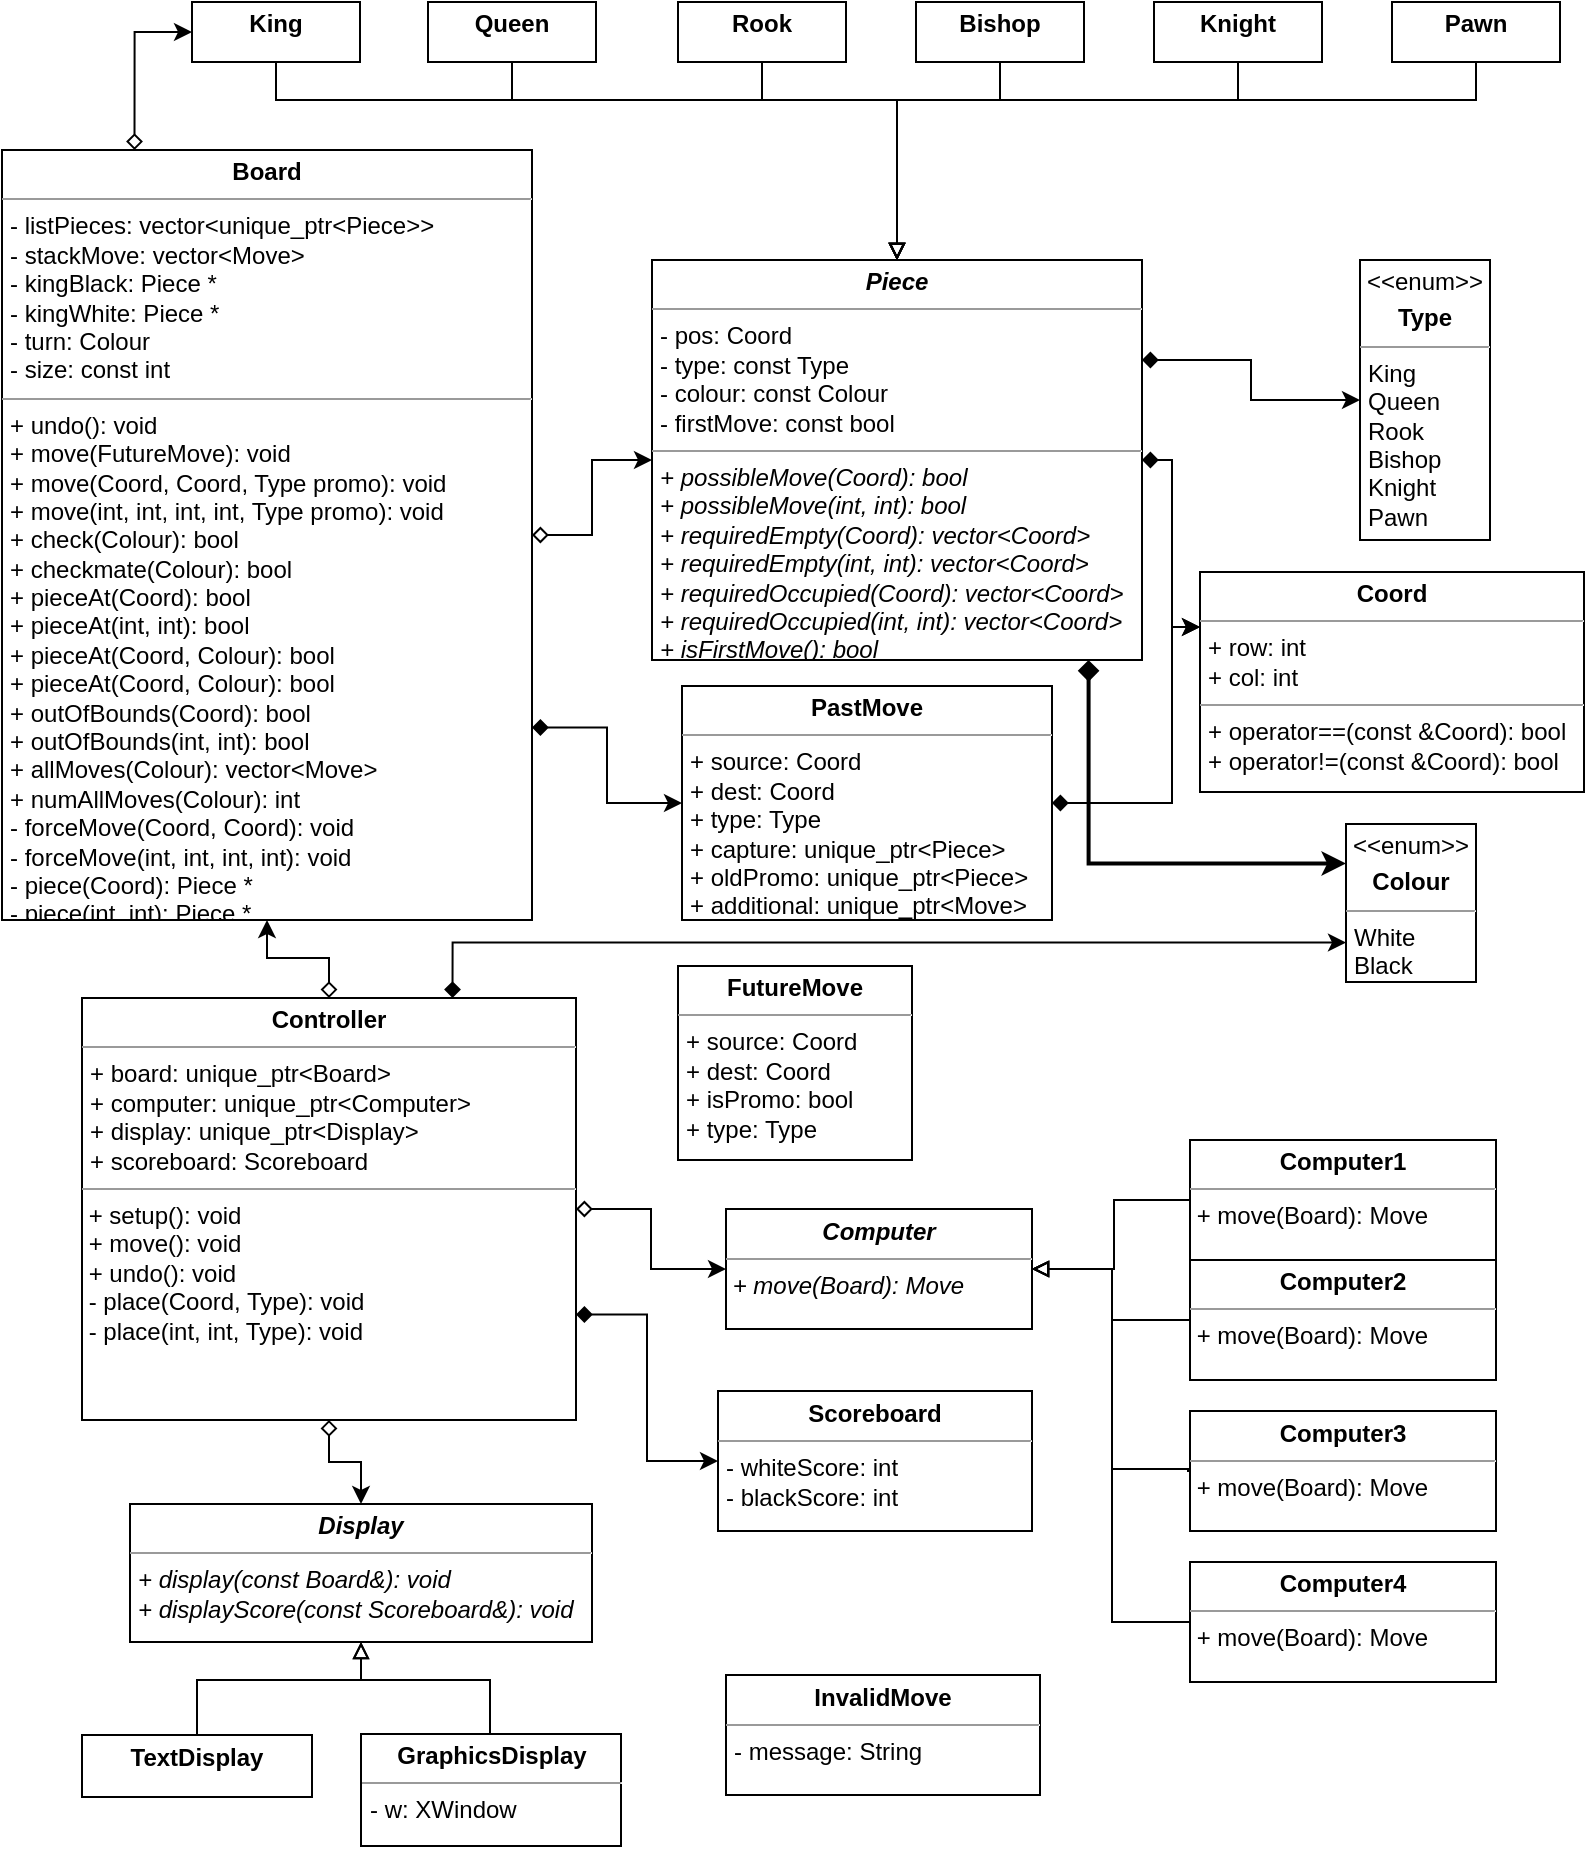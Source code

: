<mxfile version="11.0.7" type="device"><diagram id="GHiMXkR8bsTVsyPZtCNb" name="Chess"><mxGraphModel dx="852" dy="737" grid="1" gridSize="10" guides="1" tooltips="1" connect="1" arrows="1" fold="1" page="1" pageScale="1" pageWidth="827" pageHeight="1169" math="0" shadow="0"><root><mxCell id="ougBZjXdXfNTqXU-Dh1q-0"/><mxCell id="ougBZjXdXfNTqXU-Dh1q-1" parent="ougBZjXdXfNTqXU-Dh1q-0"/><mxCell id="ougBZjXdXfNTqXU-Dh1q-51" style="edgeStyle=orthogonalEdgeStyle;rounded=0;orthogonalLoop=1;jettySize=auto;html=1;exitX=1;exitY=0.5;exitDx=0;exitDy=0;entryX=0;entryY=0.25;entryDx=0;entryDy=0;startArrow=diamond;startFill=1;endArrow=classic;endFill=1;" parent="ougBZjXdXfNTqXU-Dh1q-1" source="ougBZjXdXfNTqXU-Dh1q-6" target="tLsmbokvu7msxH45VsOu-1" edge="1"><mxGeometry relative="1" as="geometry"><Array as="points"><mxPoint x="610" y="290"/><mxPoint x="610" y="374"/></Array><mxPoint x="683" y="369" as="targetPoint"/></mxGeometry></mxCell><mxCell id="ougBZjXdXfNTqXU-Dh1q-56" style="edgeStyle=orthogonalEdgeStyle;rounded=0;orthogonalLoop=1;jettySize=auto;html=1;exitX=1;exitY=0.25;exitDx=0;exitDy=0;entryX=0;entryY=0.5;entryDx=0;entryDy=0;startArrow=diamond;startFill=1;endArrow=classic;endFill=1;" parent="ougBZjXdXfNTqXU-Dh1q-1" source="ougBZjXdXfNTqXU-Dh1q-6" target="ougBZjXdXfNTqXU-Dh1q-49" edge="1"><mxGeometry relative="1" as="geometry"/></mxCell><mxCell id="ougBZjXdXfNTqXU-Dh1q-63" style="edgeStyle=orthogonalEdgeStyle;rounded=0;orthogonalLoop=1;jettySize=auto;html=1;exitX=0.5;exitY=0;exitDx=0;exitDy=0;entryX=0.5;entryY=1;entryDx=0;entryDy=0;startArrow=block;startFill=0;endArrow=none;endFill=0;" parent="ougBZjXdXfNTqXU-Dh1q-1" source="ougBZjXdXfNTqXU-Dh1q-6" target="ougBZjXdXfNTqXU-Dh1q-57" edge="1"><mxGeometry relative="1" as="geometry"><Array as="points"><mxPoint x="472" y="110"/><mxPoint x="162" y="110"/></Array></mxGeometry></mxCell><mxCell id="ougBZjXdXfNTqXU-Dh1q-64" style="edgeStyle=orthogonalEdgeStyle;rounded=0;orthogonalLoop=1;jettySize=auto;html=1;exitX=0.5;exitY=0;exitDx=0;exitDy=0;entryX=0.5;entryY=1;entryDx=0;entryDy=0;startArrow=block;startFill=0;endArrow=none;endFill=0;" parent="ougBZjXdXfNTqXU-Dh1q-1" source="ougBZjXdXfNTqXU-Dh1q-6" target="ougBZjXdXfNTqXU-Dh1q-58" edge="1"><mxGeometry relative="1" as="geometry"><Array as="points"><mxPoint x="472" y="110"/><mxPoint x="280" y="110"/></Array></mxGeometry></mxCell><mxCell id="ougBZjXdXfNTqXU-Dh1q-65" style="edgeStyle=orthogonalEdgeStyle;rounded=0;orthogonalLoop=1;jettySize=auto;html=1;exitX=0.5;exitY=0;exitDx=0;exitDy=0;entryX=0.5;entryY=1;entryDx=0;entryDy=0;startArrow=block;startFill=0;endArrow=none;endFill=0;" parent="ougBZjXdXfNTqXU-Dh1q-1" source="ougBZjXdXfNTqXU-Dh1q-6" target="ougBZjXdXfNTqXU-Dh1q-59" edge="1"><mxGeometry relative="1" as="geometry"><Array as="points"><mxPoint x="472" y="110"/><mxPoint x="405" y="110"/></Array></mxGeometry></mxCell><mxCell id="ougBZjXdXfNTqXU-Dh1q-66" style="edgeStyle=orthogonalEdgeStyle;rounded=0;orthogonalLoop=1;jettySize=auto;html=1;exitX=0.5;exitY=0;exitDx=0;exitDy=0;entryX=0.5;entryY=1;entryDx=0;entryDy=0;startArrow=block;startFill=0;endArrow=none;endFill=0;" parent="ougBZjXdXfNTqXU-Dh1q-1" source="ougBZjXdXfNTqXU-Dh1q-6" target="ougBZjXdXfNTqXU-Dh1q-60" edge="1"><mxGeometry relative="1" as="geometry"><Array as="points"><mxPoint x="472" y="190"/><mxPoint x="472" y="110"/><mxPoint x="524" y="110"/></Array></mxGeometry></mxCell><mxCell id="ougBZjXdXfNTqXU-Dh1q-67" style="edgeStyle=orthogonalEdgeStyle;rounded=0;orthogonalLoop=1;jettySize=auto;html=1;exitX=0.5;exitY=0;exitDx=0;exitDy=0;entryX=0.5;entryY=1;entryDx=0;entryDy=0;startArrow=block;startFill=0;endArrow=none;endFill=0;" parent="ougBZjXdXfNTqXU-Dh1q-1" source="ougBZjXdXfNTqXU-Dh1q-6" target="ougBZjXdXfNTqXU-Dh1q-61" edge="1"><mxGeometry relative="1" as="geometry"><Array as="points"><mxPoint x="473" y="110"/><mxPoint x="643" y="110"/></Array></mxGeometry></mxCell><mxCell id="ougBZjXdXfNTqXU-Dh1q-68" style="edgeStyle=orthogonalEdgeStyle;rounded=0;orthogonalLoop=1;jettySize=auto;html=1;exitX=0.5;exitY=0;exitDx=0;exitDy=0;entryX=0.5;entryY=1;entryDx=0;entryDy=0;startArrow=block;startFill=0;endArrow=none;endFill=0;" parent="ougBZjXdXfNTqXU-Dh1q-1" source="ougBZjXdXfNTqXU-Dh1q-6" target="ougBZjXdXfNTqXU-Dh1q-62" edge="1"><mxGeometry relative="1" as="geometry"><Array as="points"><mxPoint x="473" y="110"/><mxPoint x="762" y="110"/></Array></mxGeometry></mxCell><mxCell id="dbE-Fw9dy-gekKGEN6fq-3" style="edgeStyle=orthogonalEdgeStyle;rounded=0;orthogonalLoop=1;jettySize=auto;html=1;exitX=0.891;exitY=1;exitDx=0;exitDy=0;entryX=0;entryY=0.25;entryDx=0;entryDy=0;startArrow=diamond;startFill=1;strokeWidth=2;exitPerimeter=0;" parent="ougBZjXdXfNTqXU-Dh1q-1" source="ougBZjXdXfNTqXU-Dh1q-6" target="dbE-Fw9dy-gekKGEN6fq-0" edge="1"><mxGeometry relative="1" as="geometry"/></mxCell><mxCell id="ougBZjXdXfNTqXU-Dh1q-6" value="&lt;p style=&quot;margin: 0px ; margin-top: 4px ; text-align: center&quot;&gt;&lt;b&gt;&lt;i&gt;Piece&lt;/i&gt;&lt;/b&gt;&lt;/p&gt;&lt;hr size=&quot;1&quot;&gt;&lt;p style=&quot;margin: 0px ; margin-left: 4px&quot;&gt;- pos: Coord&lt;/p&gt;&lt;p style=&quot;margin: 0px ; margin-left: 4px&quot;&gt;- type: const Type&lt;/p&gt;&lt;p style=&quot;margin: 0px ; margin-left: 4px&quot;&gt;- colour: const Colour&lt;/p&gt;&lt;p style=&quot;margin: 0px ; margin-left: 4px&quot;&gt;- firstMove: const bool&lt;/p&gt;&lt;hr size=&quot;1&quot;&gt;&lt;p style=&quot;margin: 0px ; margin-left: 4px&quot;&gt;&lt;i&gt;+ possibleMove(Coord): bool&lt;/i&gt;&lt;/p&gt;&lt;p style=&quot;margin: 0px ; margin-left: 4px&quot;&gt;&lt;i&gt;+ possibleMove(int, int): bool&lt;/i&gt;&lt;/p&gt;&lt;p style=&quot;margin: 0px ; margin-left: 4px&quot;&gt;&lt;i&gt;+ requiredEmpty(Coord): vector&amp;lt;Coord&amp;gt;&lt;/i&gt;&lt;/p&gt;&lt;p style=&quot;margin: 0px ; margin-left: 4px&quot;&gt;&lt;i&gt;+ requiredEmpty(int, int): vector&amp;lt;Coord&amp;gt;&lt;/i&gt;&lt;/p&gt;&lt;p style=&quot;margin: 0px 0px 0px 4px&quot;&gt;&lt;i&gt;+ requiredOccupied(Coord): vector&amp;lt;Coord&amp;gt;&lt;/i&gt;&lt;/p&gt;&lt;p style=&quot;margin: 0px 0px 0px 4px&quot;&gt;&lt;i&gt;+ requiredOccupied(int, int): vector&amp;lt;Coord&amp;gt;&lt;/i&gt;&lt;/p&gt;&lt;p style=&quot;margin: 0px 0px 0px 4px&quot;&gt;&lt;i&gt;+ isFirstMove(): bool&lt;/i&gt;&lt;/p&gt;" style="verticalAlign=top;align=left;overflow=fill;fontSize=12;fontFamily=Helvetica;html=1;" parent="ougBZjXdXfNTqXU-Dh1q-1" vertex="1"><mxGeometry x="350" y="190" width="245" height="200" as="geometry"/></mxCell><mxCell id="ougBZjXdXfNTqXU-Dh1q-46" style="edgeStyle=orthogonalEdgeStyle;rounded=0;orthogonalLoop=1;jettySize=auto;html=1;exitX=1;exitY=0.5;exitDx=0;exitDy=0;startArrow=diamond;startFill=0;endArrow=classic;endFill=1;" parent="ougBZjXdXfNTqXU-Dh1q-1" source="ougBZjXdXfNTqXU-Dh1q-7" target="ougBZjXdXfNTqXU-Dh1q-6" edge="1"><mxGeometry relative="1" as="geometry"/></mxCell><mxCell id="ougBZjXdXfNTqXU-Dh1q-47" style="edgeStyle=orthogonalEdgeStyle;rounded=0;orthogonalLoop=1;jettySize=auto;html=1;exitX=1;exitY=0.75;exitDx=0;exitDy=0;entryX=0;entryY=0.5;entryDx=0;entryDy=0;startArrow=diamond;startFill=1;endArrow=classic;endFill=1;" parent="ougBZjXdXfNTqXU-Dh1q-1" source="ougBZjXdXfNTqXU-Dh1q-7" target="ougBZjXdXfNTqXU-Dh1q-8" edge="1"><mxGeometry relative="1" as="geometry"/></mxCell><mxCell id="ougBZjXdXfNTqXU-Dh1q-69" style="edgeStyle=orthogonalEdgeStyle;rounded=0;orthogonalLoop=1;jettySize=auto;html=1;exitX=0.25;exitY=0;exitDx=0;exitDy=0;entryX=0;entryY=0.5;entryDx=0;entryDy=0;startArrow=diamond;startFill=0;endArrow=classic;endFill=1;" parent="ougBZjXdXfNTqXU-Dh1q-1" source="ougBZjXdXfNTqXU-Dh1q-7" target="ougBZjXdXfNTqXU-Dh1q-57" edge="1"><mxGeometry relative="1" as="geometry"/></mxCell><mxCell id="ougBZjXdXfNTqXU-Dh1q-7" value="&lt;p style=&quot;margin: 0px ; margin-top: 4px ; text-align: center&quot;&gt;&lt;b&gt;Board&lt;/b&gt;&lt;/p&gt;&lt;hr size=&quot;1&quot;&gt;&lt;p style=&quot;margin: 0px ; margin-left: 4px&quot;&gt;- listPieces: vector&amp;lt;unique_ptr&amp;lt;Piece&amp;gt;&amp;gt;&lt;/p&gt;&lt;p style=&quot;margin: 0px ; margin-left: 4px&quot;&gt;- stackMove: vector&amp;lt;Move&amp;gt;&lt;/p&gt;&lt;p style=&quot;margin: 0px ; margin-left: 4px&quot;&gt;- kingBlack: Piece *&lt;/p&gt;&lt;p style=&quot;margin: 0px ; margin-left: 4px&quot;&gt;- kingWhite: Piece *&lt;/p&gt;&lt;p style=&quot;margin: 0px ; margin-left: 4px&quot;&gt;- turn: Colour&lt;/p&gt;&lt;p style=&quot;margin: 0px ; margin-left: 4px&quot;&gt;- size: const int&lt;/p&gt;&lt;hr size=&quot;1&quot;&gt;&lt;p style=&quot;margin: 0px ; margin-left: 4px&quot;&gt;&lt;span&gt;+ undo(): void&lt;/span&gt;&lt;br&gt;&lt;/p&gt;&lt;p style=&quot;margin: 0px ; margin-left: 4px&quot;&gt;+ move(FutureMove): void&lt;/p&gt;&lt;p style=&quot;margin: 0px ; margin-left: 4px&quot;&gt;+ move(Coord, Coord, Type promo): void&lt;/p&gt;&lt;p style=&quot;margin: 0px ; margin-left: 4px&quot;&gt;+ move(int, int, int, int, Type promo): void&lt;/p&gt;&lt;p style=&quot;margin: 0px ; margin-left: 4px&quot;&gt;+ check(Colour): bool&lt;/p&gt;&lt;p style=&quot;margin: 0px ; margin-left: 4px&quot;&gt;+ checkmate(Colour): bool&lt;/p&gt;&lt;p style=&quot;margin: 0px ; margin-left: 4px&quot;&gt;+ pieceAt(Coord): bool&lt;/p&gt;&lt;p style=&quot;margin: 0px ; margin-left: 4px&quot;&gt;+ pieceAt(int, int): bool&lt;/p&gt;&lt;p style=&quot;margin: 0px ; margin-left: 4px&quot;&gt;+ pieceAt(Coord, Colour): bool&lt;/p&gt;&lt;p style=&quot;margin: 0px ; margin-left: 4px&quot;&gt;+ pieceAt(Coord, Colour): bool&lt;/p&gt;&lt;p style=&quot;margin: 0px ; margin-left: 4px&quot;&gt;+ outOfBounds(Coord): bool&lt;/p&gt;&lt;p style=&quot;margin: 0px ; margin-left: 4px&quot;&gt;+ outOfBounds(int, int): bool&lt;/p&gt;&lt;p style=&quot;margin: 0px ; margin-left: 4px&quot;&gt;+ allMoves(Colour): vector&amp;lt;Move&amp;gt;&lt;/p&gt;&lt;p style=&quot;margin: 0px ; margin-left: 4px&quot;&gt;+ numAllMoves(Colour): int&lt;/p&gt;&lt;p style=&quot;margin: 0px ; margin-left: 4px&quot;&gt;- forceMove(Coord, Coord): void&lt;/p&gt;&lt;p style=&quot;margin: 0px ; margin-left: 4px&quot;&gt;- forceMove(int, int, int, int): void&lt;/p&gt;&lt;p style=&quot;margin: 0px ; margin-left: 4px&quot;&gt;- piece(Coord): Piece *&lt;/p&gt;&lt;p style=&quot;margin: 0px ; margin-left: 4px&quot;&gt;- piece(int, int): Piece *&lt;/p&gt;" style="verticalAlign=top;align=left;overflow=fill;fontSize=12;fontFamily=Helvetica;html=1;" parent="ougBZjXdXfNTqXU-Dh1q-1" vertex="1"><mxGeometry x="25" y="135" width="265" height="385" as="geometry"/></mxCell><mxCell id="ougBZjXdXfNTqXU-Dh1q-53" style="edgeStyle=orthogonalEdgeStyle;rounded=0;orthogonalLoop=1;jettySize=auto;html=1;exitX=1;exitY=0.5;exitDx=0;exitDy=0;entryX=0;entryY=0.25;entryDx=0;entryDy=0;startArrow=diamond;startFill=1;endArrow=classic;endFill=1;" parent="ougBZjXdXfNTqXU-Dh1q-1" source="ougBZjXdXfNTqXU-Dh1q-8" target="tLsmbokvu7msxH45VsOu-1" edge="1"><mxGeometry relative="1" as="geometry"><Array as="points"><mxPoint x="610" y="462"/><mxPoint x="610" y="374"/></Array><mxPoint x="683" y="369" as="targetPoint"/></mxGeometry></mxCell><mxCell id="ougBZjXdXfNTqXU-Dh1q-8" value="&lt;p style=&quot;margin: 0px ; margin-top: 4px ; text-align: center&quot;&gt;&lt;b&gt;PastMove&lt;/b&gt;&lt;/p&gt;&lt;hr size=&quot;1&quot;&gt;&lt;p style=&quot;margin: 0px ; margin-left: 4px&quot;&gt;+ source: Coord&lt;/p&gt;&lt;p style=&quot;margin: 0px ; margin-left: 4px&quot;&gt;+ dest: Coord&lt;/p&gt;&lt;p style=&quot;margin: 0px ; margin-left: 4px&quot;&gt;+ type: Type&lt;/p&gt;&lt;p style=&quot;margin: 0px ; margin-left: 4px&quot;&gt;+ capture: unique_ptr&amp;lt;Piece&amp;gt;&lt;/p&gt;&lt;p style=&quot;margin: 0px ; margin-left: 4px&quot;&gt;+ oldPromo: unique_ptr&amp;lt;Piece&amp;gt;&lt;/p&gt;&lt;p style=&quot;margin: 0px ; margin-left: 4px&quot;&gt;+ additional: unique_ptr&amp;lt;Move&amp;gt;&lt;/p&gt;" style="verticalAlign=top;align=left;overflow=fill;fontSize=12;fontFamily=Helvetica;html=1;" parent="ougBZjXdXfNTqXU-Dh1q-1" vertex="1"><mxGeometry x="365" y="403" width="185" height="117" as="geometry"/></mxCell><mxCell id="ougBZjXdXfNTqXU-Dh1q-32" value="" style="edgeStyle=orthogonalEdgeStyle;rounded=0;orthogonalLoop=1;jettySize=auto;html=1;startArrow=diamond;startFill=0;" parent="ougBZjXdXfNTqXU-Dh1q-1" source="ougBZjXdXfNTqXU-Dh1q-9" target="ougBZjXdXfNTqXU-Dh1q-31" edge="1"><mxGeometry relative="1" as="geometry"/></mxCell><mxCell id="ougBZjXdXfNTqXU-Dh1q-45" style="edgeStyle=orthogonalEdgeStyle;rounded=0;orthogonalLoop=1;jettySize=auto;html=1;exitX=0.5;exitY=0;exitDx=0;exitDy=0;entryX=0.5;entryY=1;entryDx=0;entryDy=0;startArrow=diamond;startFill=0;endArrow=classic;endFill=1;" parent="ougBZjXdXfNTqXU-Dh1q-1" source="ougBZjXdXfNTqXU-Dh1q-9" target="ougBZjXdXfNTqXU-Dh1q-7" edge="1"><mxGeometry relative="1" as="geometry"/></mxCell><mxCell id="ougBZjXdXfNTqXU-Dh1q-73" style="edgeStyle=orthogonalEdgeStyle;rounded=0;orthogonalLoop=1;jettySize=auto;html=1;exitX=0.5;exitY=1;exitDx=0;exitDy=0;entryX=0.5;entryY=0;entryDx=0;entryDy=0;startArrow=diamond;startFill=0;endArrow=classic;endFill=1;" parent="ougBZjXdXfNTqXU-Dh1q-1" source="ougBZjXdXfNTqXU-Dh1q-9" target="ougBZjXdXfNTqXU-Dh1q-72" edge="1"><mxGeometry relative="1" as="geometry"/></mxCell><mxCell id="ougBZjXdXfNTqXU-Dh1q-80" style="edgeStyle=orthogonalEdgeStyle;rounded=0;orthogonalLoop=1;jettySize=auto;html=1;exitX=1;exitY=0.75;exitDx=0;exitDy=0;entryX=0;entryY=0.5;entryDx=0;entryDy=0;startArrow=diamond;startFill=1;endArrow=classic;endFill=1;" parent="ougBZjXdXfNTqXU-Dh1q-1" source="ougBZjXdXfNTqXU-Dh1q-9" target="ougBZjXdXfNTqXU-Dh1q-79" edge="1"><mxGeometry relative="1" as="geometry"/></mxCell><mxCell id="dbE-Fw9dy-gekKGEN6fq-2" style="edgeStyle=orthogonalEdgeStyle;rounded=0;orthogonalLoop=1;jettySize=auto;html=1;exitX=0.75;exitY=0;exitDx=0;exitDy=0;entryX=0;entryY=0.75;entryDx=0;entryDy=0;startArrow=diamond;startFill=1;" parent="ougBZjXdXfNTqXU-Dh1q-1" source="ougBZjXdXfNTqXU-Dh1q-9" target="dbE-Fw9dy-gekKGEN6fq-0" edge="1"><mxGeometry relative="1" as="geometry"/></mxCell><mxCell id="ougBZjXdXfNTqXU-Dh1q-9" value="&lt;p style=&quot;margin: 0px ; margin-top: 4px ; text-align: center&quot;&gt;&lt;b&gt;Controller&lt;/b&gt;&lt;/p&gt;&lt;hr size=&quot;1&quot;&gt;&lt;p style=&quot;margin: 0px ; margin-left: 4px&quot;&gt;+ board: unique_ptr&amp;lt;Board&amp;gt;&lt;/p&gt;&lt;p style=&quot;margin: 0px ; margin-left: 4px&quot;&gt;+ computer: unique_ptr&amp;lt;Computer&amp;gt;&lt;/p&gt;&lt;p style=&quot;margin: 0px ; margin-left: 4px&quot;&gt;+ display: unique_ptr&amp;lt;Display&amp;gt;&lt;/p&gt;&lt;p style=&quot;margin: 0px ; margin-left: 4px&quot;&gt;+ scoreboard: Scoreboard&lt;/p&gt;&lt;hr size=&quot;1&quot;&gt;&lt;p style=&quot;margin: 0px ; margin-left: 4px&quot;&gt;&lt;/p&gt;&amp;nbsp;+ setup(): void&lt;br&gt;&amp;nbsp;+ move(): void&lt;br&gt;&amp;nbsp;+ undo(): void&lt;br&gt;&amp;nbsp;- place(Coord, Type): void&lt;br&gt;&amp;nbsp;- place(int, int, Type): void" style="verticalAlign=top;align=left;overflow=fill;fontSize=12;fontFamily=Helvetica;html=1;" parent="ougBZjXdXfNTqXU-Dh1q-1" vertex="1"><mxGeometry x="65" y="559" width="247" height="211" as="geometry"/></mxCell><mxCell id="ougBZjXdXfNTqXU-Dh1q-31" value="&lt;p style=&quot;margin: 0px ; margin-top: 4px ; text-align: center&quot;&gt;&lt;b&gt;&lt;i&gt;Computer&lt;/i&gt;&lt;/b&gt;&lt;/p&gt;&lt;hr size=&quot;1&quot;&gt;&lt;p style=&quot;margin: 0px ; margin-left: 4px&quot;&gt;&lt;/p&gt;&lt;p style=&quot;margin: 0px ; margin-left: 4px&quot;&gt;&lt;/p&gt;&lt;i&gt;&amp;nbsp;+ move(Board): Move&lt;/i&gt;" style="verticalAlign=top;align=left;overflow=fill;fontSize=12;fontFamily=Helvetica;html=1;" parent="ougBZjXdXfNTqXU-Dh1q-1" vertex="1"><mxGeometry x="387" y="664.5" width="153" height="60" as="geometry"/></mxCell><mxCell id="ougBZjXdXfNTqXU-Dh1q-41" style="edgeStyle=orthogonalEdgeStyle;rounded=0;orthogonalLoop=1;jettySize=auto;html=1;exitX=0;exitY=0.5;exitDx=0;exitDy=0;entryX=1;entryY=0.5;entryDx=0;entryDy=0;endArrow=block;endFill=0;" parent="ougBZjXdXfNTqXU-Dh1q-1" source="ougBZjXdXfNTqXU-Dh1q-33" target="ougBZjXdXfNTqXU-Dh1q-31" edge="1"><mxGeometry relative="1" as="geometry"><Array as="points"><mxPoint x="581" y="660.5"/><mxPoint x="581" y="694.5"/></Array></mxGeometry></mxCell><mxCell id="ougBZjXdXfNTqXU-Dh1q-33" value="&lt;p style=&quot;margin: 0px ; margin-top: 4px ; text-align: center&quot;&gt;&lt;b&gt;Computer1&lt;/b&gt;&lt;/p&gt;&lt;hr size=&quot;1&quot;&gt;&lt;p style=&quot;margin: 0px ; margin-left: 4px&quot;&gt;&lt;/p&gt;&lt;p style=&quot;margin: 0px ; margin-left: 4px&quot;&gt;&lt;/p&gt;&amp;nbsp;+ move(Board): Move" style="verticalAlign=top;align=left;overflow=fill;fontSize=12;fontFamily=Helvetica;html=1;" parent="ougBZjXdXfNTqXU-Dh1q-1" vertex="1"><mxGeometry x="619" y="630" width="153" height="60" as="geometry"/></mxCell><mxCell id="ougBZjXdXfNTqXU-Dh1q-42" style="edgeStyle=orthogonalEdgeStyle;rounded=0;orthogonalLoop=1;jettySize=auto;html=1;exitX=0;exitY=0.5;exitDx=0;exitDy=0;endArrow=block;endFill=0;entryX=1;entryY=0.5;entryDx=0;entryDy=0;" parent="ougBZjXdXfNTqXU-Dh1q-1" source="ougBZjXdXfNTqXU-Dh1q-38" edge="1" target="ougBZjXdXfNTqXU-Dh1q-31"><mxGeometry relative="1" as="geometry"><mxPoint x="540" y="654.5" as="targetPoint"/><Array as="points"><mxPoint x="580" y="720.5"/><mxPoint x="580" y="694.5"/></Array></mxGeometry></mxCell><mxCell id="ougBZjXdXfNTqXU-Dh1q-38" value="&lt;p style=&quot;margin: 0px ; margin-top: 4px ; text-align: center&quot;&gt;&lt;b&gt;Computer2&lt;/b&gt;&lt;/p&gt;&lt;hr size=&quot;1&quot;&gt;&lt;p style=&quot;margin: 0px ; margin-left: 4px&quot;&gt;&lt;/p&gt;&lt;p style=&quot;margin: 0px ; margin-left: 4px&quot;&gt;&lt;/p&gt;&amp;nbsp;+ move(Board): Move" style="verticalAlign=top;align=left;overflow=fill;fontSize=12;fontFamily=Helvetica;html=1;" parent="ougBZjXdXfNTqXU-Dh1q-1" vertex="1"><mxGeometry x="619" y="690" width="153" height="60" as="geometry"/></mxCell><mxCell id="ougBZjXdXfNTqXU-Dh1q-43" style="edgeStyle=orthogonalEdgeStyle;rounded=0;orthogonalLoop=1;jettySize=auto;html=1;exitX=0;exitY=0.5;exitDx=0;exitDy=0;endArrow=block;endFill=0;entryX=1;entryY=0.5;entryDx=0;entryDy=0;" parent="ougBZjXdXfNTqXU-Dh1q-1" source="ougBZjXdXfNTqXU-Dh1q-39" edge="1" target="ougBZjXdXfNTqXU-Dh1q-31"><mxGeometry relative="1" as="geometry"><mxPoint x="540" y="654.5" as="targetPoint"/><Array as="points"><mxPoint x="618" y="795.5"/><mxPoint x="618" y="794.5"/><mxPoint x="580" y="794.5"/><mxPoint x="580" y="694.5"/></Array></mxGeometry></mxCell><mxCell id="ougBZjXdXfNTqXU-Dh1q-39" value="&lt;p style=&quot;margin: 0px ; margin-top: 4px ; text-align: center&quot;&gt;&lt;b&gt;Computer3&lt;/b&gt;&lt;/p&gt;&lt;hr size=&quot;1&quot;&gt;&lt;p style=&quot;margin: 0px ; margin-left: 4px&quot;&gt;&lt;/p&gt;&lt;p style=&quot;margin: 0px ; margin-left: 4px&quot;&gt;&lt;/p&gt;&amp;nbsp;+ move(Board): Move" style="verticalAlign=top;align=left;overflow=fill;fontSize=12;fontFamily=Helvetica;html=1;" parent="ougBZjXdXfNTqXU-Dh1q-1" vertex="1"><mxGeometry x="619" y="765.5" width="153" height="60" as="geometry"/></mxCell><mxCell id="ougBZjXdXfNTqXU-Dh1q-44" style="edgeStyle=orthogonalEdgeStyle;rounded=0;orthogonalLoop=1;jettySize=auto;html=1;exitX=0;exitY=0.5;exitDx=0;exitDy=0;endArrow=block;endFill=0;entryX=1;entryY=0.5;entryDx=0;entryDy=0;" parent="ougBZjXdXfNTqXU-Dh1q-1" source="ougBZjXdXfNTqXU-Dh1q-40" edge="1" target="ougBZjXdXfNTqXU-Dh1q-31"><mxGeometry relative="1" as="geometry"><mxPoint x="540" y="635" as="targetPoint"/><Array as="points"><mxPoint x="580" y="871.5"/><mxPoint x="580" y="694.5"/></Array></mxGeometry></mxCell><mxCell id="ougBZjXdXfNTqXU-Dh1q-40" value="&lt;p style=&quot;margin: 0px ; margin-top: 4px ; text-align: center&quot;&gt;&lt;b&gt;Computer4&lt;/b&gt;&lt;/p&gt;&lt;hr size=&quot;1&quot;&gt;&lt;p style=&quot;margin: 0px ; margin-left: 4px&quot;&gt;&lt;/p&gt;&lt;p style=&quot;margin: 0px ; margin-left: 4px&quot;&gt;&lt;/p&gt;&amp;nbsp;+ move(Board): Move" style="verticalAlign=top;align=left;overflow=fill;fontSize=12;fontFamily=Helvetica;html=1;" parent="ougBZjXdXfNTqXU-Dh1q-1" vertex="1"><mxGeometry x="619" y="841" width="153" height="60" as="geometry"/></mxCell><mxCell id="ougBZjXdXfNTqXU-Dh1q-49" value="&lt;p style=&quot;margin: 0px ; margin-top: 4px ; text-align: center&quot;&gt;&amp;lt;&amp;lt;enum&amp;gt;&amp;gt;&lt;/p&gt;&lt;p style=&quot;margin: 0px ; margin-top: 4px ; text-align: center&quot;&gt;&lt;b&gt;Type&lt;/b&gt;&lt;/p&gt;&lt;hr size=&quot;1&quot;&gt;&lt;p style=&quot;margin: 0px ; margin-left: 4px&quot;&gt;King&lt;/p&gt;&lt;p style=&quot;margin: 0px ; margin-left: 4px&quot;&gt;Queen&lt;/p&gt;&lt;p style=&quot;margin: 0px ; margin-left: 4px&quot;&gt;Rook&lt;/p&gt;&lt;p style=&quot;margin: 0px ; margin-left: 4px&quot;&gt;Bishop&lt;/p&gt;&lt;p style=&quot;margin: 0px ; margin-left: 4px&quot;&gt;Knight&lt;/p&gt;&lt;p style=&quot;margin: 0px ; margin-left: 4px&quot;&gt;Pawn&lt;/p&gt;" style="verticalAlign=top;align=left;overflow=fill;fontSize=12;fontFamily=Helvetica;html=1;" parent="ougBZjXdXfNTqXU-Dh1q-1" vertex="1"><mxGeometry x="704" y="190" width="65" height="140" as="geometry"/></mxCell><mxCell id="ougBZjXdXfNTqXU-Dh1q-57" value="&lt;p style=&quot;margin: 0px ; margin-top: 4px ; text-align: center&quot;&gt;&lt;b&gt;King&lt;/b&gt;&lt;/p&gt;" style="verticalAlign=top;align=left;overflow=fill;fontSize=12;fontFamily=Helvetica;html=1;" parent="ougBZjXdXfNTqXU-Dh1q-1" vertex="1"><mxGeometry x="120" y="61" width="84" height="30" as="geometry"/></mxCell><mxCell id="ougBZjXdXfNTqXU-Dh1q-58" value="&lt;p style=&quot;margin: 0px ; margin-top: 4px ; text-align: center&quot;&gt;&lt;b&gt;Queen&lt;/b&gt;&lt;/p&gt;" style="verticalAlign=top;align=left;overflow=fill;fontSize=12;fontFamily=Helvetica;html=1;" parent="ougBZjXdXfNTqXU-Dh1q-1" vertex="1"><mxGeometry x="238" y="61" width="84" height="30" as="geometry"/></mxCell><mxCell id="ougBZjXdXfNTqXU-Dh1q-59" value="&lt;p style=&quot;margin: 0px ; margin-top: 4px ; text-align: center&quot;&gt;&lt;b&gt;Rook&lt;/b&gt;&lt;/p&gt;" style="verticalAlign=top;align=left;overflow=fill;fontSize=12;fontFamily=Helvetica;html=1;" parent="ougBZjXdXfNTqXU-Dh1q-1" vertex="1"><mxGeometry x="363" y="61" width="84" height="30" as="geometry"/></mxCell><mxCell id="ougBZjXdXfNTqXU-Dh1q-60" value="&lt;p style=&quot;margin: 0px ; margin-top: 4px ; text-align: center&quot;&gt;&lt;b&gt;Bishop&lt;/b&gt;&lt;/p&gt;" style="verticalAlign=top;align=left;overflow=fill;fontSize=12;fontFamily=Helvetica;html=1;" parent="ougBZjXdXfNTqXU-Dh1q-1" vertex="1"><mxGeometry x="482" y="61" width="84" height="30" as="geometry"/></mxCell><mxCell id="ougBZjXdXfNTqXU-Dh1q-61" value="&lt;p style=&quot;margin: 0px ; margin-top: 4px ; text-align: center&quot;&gt;&lt;b&gt;Knight&lt;/b&gt;&lt;/p&gt;" style="verticalAlign=top;align=left;overflow=fill;fontSize=12;fontFamily=Helvetica;html=1;" parent="ougBZjXdXfNTqXU-Dh1q-1" vertex="1"><mxGeometry x="601" y="61" width="84" height="30" as="geometry"/></mxCell><mxCell id="ougBZjXdXfNTqXU-Dh1q-62" value="&lt;p style=&quot;margin: 0px ; margin-top: 4px ; text-align: center&quot;&gt;&lt;b&gt;Pawn&lt;/b&gt;&lt;/p&gt;" style="verticalAlign=top;align=left;overflow=fill;fontSize=12;fontFamily=Helvetica;html=1;" parent="ougBZjXdXfNTqXU-Dh1q-1" vertex="1"><mxGeometry x="720" y="61" width="84" height="30" as="geometry"/></mxCell><mxCell id="ougBZjXdXfNTqXU-Dh1q-70" value="&lt;p style=&quot;margin: 0px ; margin-top: 4px ; text-align: center&quot;&gt;&lt;b&gt;TextDisplay&lt;/b&gt;&lt;/p&gt;" style="verticalAlign=top;align=left;overflow=fill;fontSize=12;fontFamily=Helvetica;html=1;" parent="ougBZjXdXfNTqXU-Dh1q-1" vertex="1"><mxGeometry x="65" y="927.5" width="115" height="31" as="geometry"/></mxCell><mxCell id="ougBZjXdXfNTqXU-Dh1q-76" style="edgeStyle=orthogonalEdgeStyle;rounded=0;orthogonalLoop=1;jettySize=auto;html=1;exitX=0.5;exitY=1;exitDx=0;exitDy=0;entryX=0.5;entryY=0;entryDx=0;entryDy=0;startArrow=block;startFill=0;endArrow=none;endFill=0;" parent="ougBZjXdXfNTqXU-Dh1q-1" source="ougBZjXdXfNTqXU-Dh1q-72" target="ougBZjXdXfNTqXU-Dh1q-70" edge="1"><mxGeometry relative="1" as="geometry"><Array as="points"><mxPoint x="205" y="900"/><mxPoint x="123" y="900"/></Array></mxGeometry></mxCell><mxCell id="ougBZjXdXfNTqXU-Dh1q-77" style="edgeStyle=orthogonalEdgeStyle;rounded=0;orthogonalLoop=1;jettySize=auto;html=1;exitX=0.5;exitY=1;exitDx=0;exitDy=0;entryX=0.5;entryY=0;entryDx=0;entryDy=0;startArrow=block;startFill=0;endArrow=none;endFill=0;" parent="ougBZjXdXfNTqXU-Dh1q-1" source="ougBZjXdXfNTqXU-Dh1q-72" target="ougBZjXdXfNTqXU-Dh1q-75" edge="1"><mxGeometry relative="1" as="geometry"><Array as="points"><mxPoint x="205" y="900"/><mxPoint x="269" y="900"/><mxPoint x="269" y="927"/></Array></mxGeometry></mxCell><mxCell id="ougBZjXdXfNTqXU-Dh1q-72" value="&lt;p style=&quot;margin: 0px ; margin-top: 4px ; text-align: center&quot;&gt;&lt;b&gt;Display&lt;/b&gt;&lt;/p&gt;&lt;hr size=&quot;1&quot;&gt;&lt;p style=&quot;margin: 0px ; margin-left: 4px&quot;&gt;+ display(const Board&amp;amp;): void&lt;/p&gt;&lt;p style=&quot;margin: 0px ; margin-left: 4px&quot;&gt;+ displayScore(const Scoreboard&amp;amp;): void&lt;/p&gt;" style="verticalAlign=top;align=left;overflow=fill;fontSize=12;fontFamily=Helvetica;html=1;fontStyle=2" parent="ougBZjXdXfNTqXU-Dh1q-1" vertex="1"><mxGeometry x="89" y="812" width="231" height="69" as="geometry"/></mxCell><mxCell id="ougBZjXdXfNTqXU-Dh1q-75" value="&lt;p style=&quot;margin: 0px ; margin-top: 4px ; text-align: center&quot;&gt;&lt;b&gt;GraphicsDisplay&lt;/b&gt;&lt;/p&gt;&lt;hr size=&quot;1&quot;&gt;&lt;p style=&quot;margin: 0px ; margin-left: 4px&quot;&gt;- w: XWindow&lt;/p&gt;" style="verticalAlign=top;align=left;overflow=fill;fontSize=12;fontFamily=Helvetica;html=1;" parent="ougBZjXdXfNTqXU-Dh1q-1" vertex="1"><mxGeometry x="204.5" y="927" width="130" height="56" as="geometry"/></mxCell><mxCell id="ougBZjXdXfNTqXU-Dh1q-78" value="&lt;p style=&quot;margin: 0px ; margin-top: 4px ; text-align: center&quot;&gt;&lt;b&gt;InvalidMove&lt;/b&gt;&lt;/p&gt;&lt;hr size=&quot;1&quot;&gt;&lt;p style=&quot;margin: 0px ; margin-left: 4px&quot;&gt;- message: String&lt;/p&gt;&lt;p style=&quot;margin: 0px ; margin-left: 4px&quot;&gt;&lt;/p&gt;" style="verticalAlign=top;align=left;overflow=fill;fontSize=12;fontFamily=Helvetica;html=1;" parent="ougBZjXdXfNTqXU-Dh1q-1" vertex="1"><mxGeometry x="387" y="897.5" width="157" height="60" as="geometry"/></mxCell><mxCell id="ougBZjXdXfNTqXU-Dh1q-79" value="&lt;p style=&quot;margin: 0px ; margin-top: 4px ; text-align: center&quot;&gt;&lt;b&gt;Scoreboard&lt;/b&gt;&lt;/p&gt;&lt;hr size=&quot;1&quot;&gt;&lt;p style=&quot;margin: 0px ; margin-left: 4px&quot;&gt;- whiteScore: int&lt;/p&gt;&lt;p style=&quot;margin: 0px ; margin-left: 4px&quot;&gt;- blackScore: int&lt;/p&gt;&lt;p style=&quot;margin: 0px ; margin-left: 4px&quot;&gt;&lt;/p&gt;" style="verticalAlign=top;align=left;overflow=fill;fontSize=12;fontFamily=Helvetica;html=1;" parent="ougBZjXdXfNTqXU-Dh1q-1" vertex="1"><mxGeometry x="383" y="755.5" width="157" height="70" as="geometry"/></mxCell><mxCell id="dbE-Fw9dy-gekKGEN6fq-0" value="&lt;p style=&quot;margin: 0px ; margin-top: 4px ; text-align: center&quot;&gt;&amp;lt;&amp;lt;enum&amp;gt;&amp;gt;&lt;/p&gt;&lt;p style=&quot;margin: 0px ; margin-top: 4px ; text-align: center&quot;&gt;&lt;b&gt;Colour&lt;/b&gt;&lt;/p&gt;&lt;hr size=&quot;1&quot;&gt;&lt;p style=&quot;margin: 0px ; margin-left: 4px&quot;&gt;White&lt;/p&gt;&lt;p style=&quot;margin: 0px ; margin-left: 4px&quot;&gt;Black&lt;/p&gt;" style="verticalAlign=top;align=left;overflow=fill;fontSize=12;fontFamily=Helvetica;html=1;" parent="ougBZjXdXfNTqXU-Dh1q-1" vertex="1"><mxGeometry x="697" y="472" width="65" height="79" as="geometry"/></mxCell><mxCell id="tLsmbokvu7msxH45VsOu-1" value="&lt;p style=&quot;margin: 0px ; margin-top: 4px ; text-align: center&quot;&gt;&lt;b&gt;Coord&lt;/b&gt;&lt;/p&gt;&lt;hr size=&quot;1&quot;&gt;&lt;p style=&quot;margin: 0px ; margin-left: 4px&quot;&gt;+ row: int&lt;/p&gt;&lt;p style=&quot;margin: 0px ; margin-left: 4px&quot;&gt;+ col: int&lt;/p&gt;&lt;hr size=&quot;1&quot;&gt;&lt;p style=&quot;margin: 0px ; margin-left: 4px&quot;&gt;+ operator==(const &amp;amp;Coord): bool&lt;/p&gt;&lt;p style=&quot;margin: 0px ; margin-left: 4px&quot;&gt;+ operator!=(const &amp;amp;Coord): bool&lt;/p&gt;" style="verticalAlign=top;align=left;overflow=fill;fontSize=12;fontFamily=Helvetica;html=1;" vertex="1" parent="ougBZjXdXfNTqXU-Dh1q-1"><mxGeometry x="624" y="346" width="192" height="110" as="geometry"/></mxCell><mxCell id="tLsmbokvu7msxH45VsOu-3" value="&lt;p style=&quot;margin: 0px ; margin-top: 4px ; text-align: center&quot;&gt;&lt;b&gt;FutureMove&lt;/b&gt;&lt;/p&gt;&lt;hr size=&quot;1&quot;&gt;&lt;p style=&quot;margin: 0px ; margin-left: 4px&quot;&gt;+ source: Coord&lt;/p&gt;&lt;p style=&quot;margin: 0px ; margin-left: 4px&quot;&gt;+ dest: Coord&lt;/p&gt;&lt;p style=&quot;margin: 0px ; margin-left: 4px&quot;&gt;+ isPromo: bool&lt;/p&gt;&lt;p style=&quot;margin: 0px ; margin-left: 4px&quot;&gt;+ type: Type&lt;/p&gt;" style="verticalAlign=top;align=left;overflow=fill;fontSize=12;fontFamily=Helvetica;html=1;" vertex="1" parent="ougBZjXdXfNTqXU-Dh1q-1"><mxGeometry x="363" y="543" width="117" height="97" as="geometry"/></mxCell></root></mxGraphModel></diagram></mxfile>